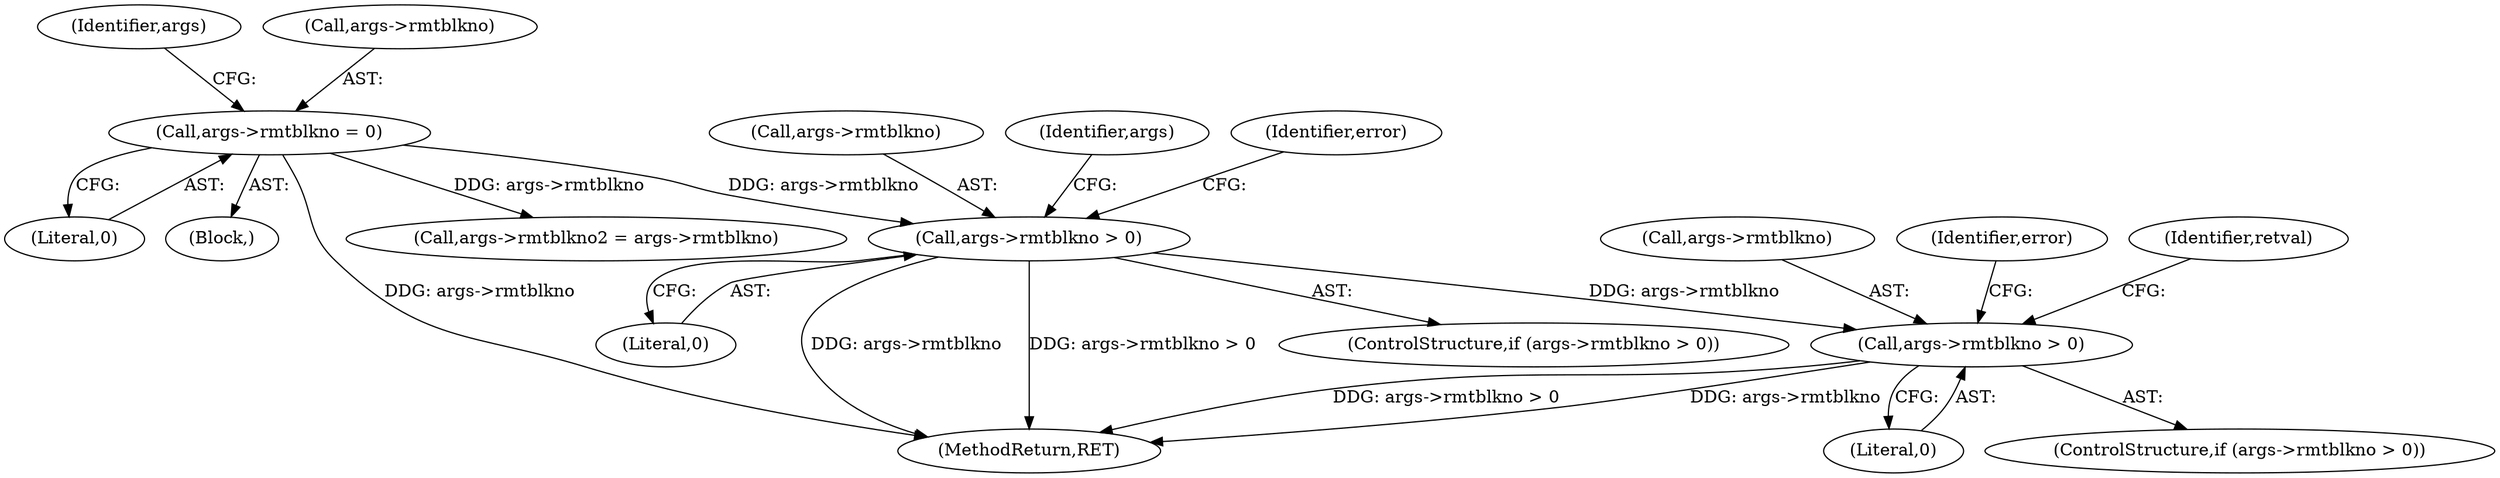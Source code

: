 digraph "0_linux_8275cdd0e7ac550dcce2b3ef6d2fb3b808c1ae59_1@pointer" {
"1000695" [label="(Call,args->rmtblkno > 0)"];
"1000458" [label="(Call,args->rmtblkno > 0)"];
"1000278" [label="(Call,args->rmtblkno = 0)"];
"1000695" [label="(Call,args->rmtblkno > 0)"];
"1000285" [label="(Identifier,args)"];
"1000458" [label="(Call,args->rmtblkno > 0)"];
"1000724" [label="(MethodReturn,RET)"];
"1000457" [label="(ControlStructure,if (args->rmtblkno > 0))"];
"1000257" [label="(Call,args->rmtblkno2 = args->rmtblkno)"];
"1000696" [label="(Call,args->rmtblkno)"];
"1000459" [label="(Call,args->rmtblkno)"];
"1000475" [label="(Identifier,args)"];
"1000462" [label="(Literal,0)"];
"1000699" [label="(Literal,0)"];
"1000702" [label="(Identifier,error)"];
"1000282" [label="(Literal,0)"];
"1000709" [label="(Identifier,retval)"];
"1000279" [label="(Call,args->rmtblkno)"];
"1000278" [label="(Call,args->rmtblkno = 0)"];
"1000465" [label="(Identifier,error)"];
"1000228" [label="(Block,)"];
"1000694" [label="(ControlStructure,if (args->rmtblkno > 0))"];
"1000695" -> "1000694"  [label="AST: "];
"1000695" -> "1000699"  [label="CFG: "];
"1000696" -> "1000695"  [label="AST: "];
"1000699" -> "1000695"  [label="AST: "];
"1000702" -> "1000695"  [label="CFG: "];
"1000709" -> "1000695"  [label="CFG: "];
"1000695" -> "1000724"  [label="DDG: args->rmtblkno > 0"];
"1000695" -> "1000724"  [label="DDG: args->rmtblkno"];
"1000458" -> "1000695"  [label="DDG: args->rmtblkno"];
"1000458" -> "1000457"  [label="AST: "];
"1000458" -> "1000462"  [label="CFG: "];
"1000459" -> "1000458"  [label="AST: "];
"1000462" -> "1000458"  [label="AST: "];
"1000465" -> "1000458"  [label="CFG: "];
"1000475" -> "1000458"  [label="CFG: "];
"1000458" -> "1000724"  [label="DDG: args->rmtblkno"];
"1000458" -> "1000724"  [label="DDG: args->rmtblkno > 0"];
"1000278" -> "1000458"  [label="DDG: args->rmtblkno"];
"1000278" -> "1000228"  [label="AST: "];
"1000278" -> "1000282"  [label="CFG: "];
"1000279" -> "1000278"  [label="AST: "];
"1000282" -> "1000278"  [label="AST: "];
"1000285" -> "1000278"  [label="CFG: "];
"1000278" -> "1000724"  [label="DDG: args->rmtblkno"];
"1000278" -> "1000257"  [label="DDG: args->rmtblkno"];
}
